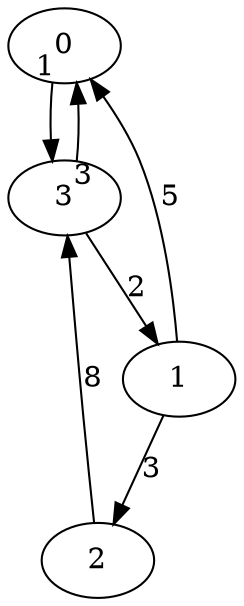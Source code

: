 digraph {
  edge [ len=1.8 ];
  0 [ pos="148,246z" ];
  1 [ pos="255,30" ];
  2 [ pos="148,138" ];
  3 [ pos="41,138" ];
  1 -> 0 [ label="5" ];
  1 -> 2 [ label="3" ];
  2 -> 3 [ label="8" ];
  3 -> 0 [ headlabel="3", labeldistance=4.5, labelangle=0.2854 ];
  0 -> 3 [ headlabel="1", labeldistance=4.5, labelangle=-0.2854 ];
  3 -> 1 [ label="2", len=2.8 ];
}